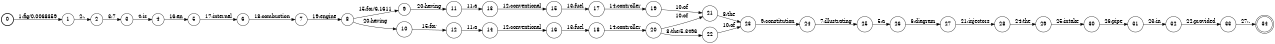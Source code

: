 digraph FST {
rankdir = LR;
size = "8.5,11";
label = "";
center = 1;
orientation = Portrait;
ranksep = "0.4";
nodesep = "0.25";
0 [label = "0", shape = circle, style = bold, fontsize = 14]
	0 -> 1 [label = "1:fig/0.0068359", fontsize = 14];
1 [label = "1", shape = circle, style = solid, fontsize = 14]
	1 -> 2 [label = "2:.", fontsize = 14];
2 [label = "2", shape = circle, style = solid, fontsize = 14]
	2 -> 3 [label = "3:7", fontsize = 14];
3 [label = "3", shape = circle, style = solid, fontsize = 14]
	3 -> 4 [label = "4:is", fontsize = 14];
4 [label = "4", shape = circle, style = solid, fontsize = 14]
	4 -> 5 [label = "16:an", fontsize = 14];
5 [label = "5", shape = circle, style = solid, fontsize = 14]
	5 -> 6 [label = "17:internal", fontsize = 14];
6 [label = "6", shape = circle, style = solid, fontsize = 14]
	6 -> 7 [label = "18:combustion", fontsize = 14];
7 [label = "7", shape = circle, style = solid, fontsize = 14]
	7 -> 8 [label = "19:engine", fontsize = 14];
8 [label = "8", shape = circle, style = solid, fontsize = 14]
	8 -> 9 [label = "15:for/6.1611", fontsize = 14];
	8 -> 10 [label = "20:having", fontsize = 14];
9 [label = "9", shape = circle, style = solid, fontsize = 14]
	9 -> 11 [label = "20:having", fontsize = 14];
10 [label = "10", shape = circle, style = solid, fontsize = 14]
	10 -> 12 [label = "15:for", fontsize = 14];
11 [label = "11", shape = circle, style = solid, fontsize = 14]
	11 -> 13 [label = "11:a", fontsize = 14];
12 [label = "12", shape = circle, style = solid, fontsize = 14]
	12 -> 14 [label = "11:a", fontsize = 14];
13 [label = "13", shape = circle, style = solid, fontsize = 14]
	13 -> 15 [label = "12:conventional", fontsize = 14];
14 [label = "14", shape = circle, style = solid, fontsize = 14]
	14 -> 16 [label = "12:conventional", fontsize = 14];
15 [label = "15", shape = circle, style = solid, fontsize = 14]
	15 -> 17 [label = "13:fuel", fontsize = 14];
16 [label = "16", shape = circle, style = solid, fontsize = 14]
	16 -> 18 [label = "13:fuel", fontsize = 14];
17 [label = "17", shape = circle, style = solid, fontsize = 14]
	17 -> 19 [label = "14:controller", fontsize = 14];
18 [label = "18", shape = circle, style = solid, fontsize = 14]
	18 -> 20 [label = "14:controller", fontsize = 14];
19 [label = "19", shape = circle, style = solid, fontsize = 14]
	19 -> 21 [label = "10:of", fontsize = 14];
20 [label = "20", shape = circle, style = solid, fontsize = 14]
	20 -> 22 [label = "8:the/5.3496", fontsize = 14];
	20 -> 21 [label = "10:of", fontsize = 14];
21 [label = "21", shape = circle, style = solid, fontsize = 14]
	21 -> 23 [label = "8:the", fontsize = 14];
22 [label = "22", shape = circle, style = solid, fontsize = 14]
	22 -> 23 [label = "10:of", fontsize = 14];
23 [label = "23", shape = circle, style = solid, fontsize = 14]
	23 -> 24 [label = "9:constitution", fontsize = 14];
24 [label = "24", shape = circle, style = solid, fontsize = 14]
	24 -> 25 [label = "7:illustrating", fontsize = 14];
25 [label = "25", shape = circle, style = solid, fontsize = 14]
	25 -> 26 [label = "5:a", fontsize = 14];
26 [label = "26", shape = circle, style = solid, fontsize = 14]
	26 -> 27 [label = "6:diagram", fontsize = 14];
27 [label = "27", shape = circle, style = solid, fontsize = 14]
	27 -> 28 [label = "21:injectors", fontsize = 14];
28 [label = "28", shape = circle, style = solid, fontsize = 14]
	28 -> 29 [label = "24:the", fontsize = 14];
29 [label = "29", shape = circle, style = solid, fontsize = 14]
	29 -> 30 [label = "25:intake", fontsize = 14];
30 [label = "30", shape = circle, style = solid, fontsize = 14]
	30 -> 31 [label = "26:pipe", fontsize = 14];
31 [label = "31", shape = circle, style = solid, fontsize = 14]
	31 -> 32 [label = "23:in", fontsize = 14];
32 [label = "32", shape = circle, style = solid, fontsize = 14]
	32 -> 33 [label = "22:provided", fontsize = 14];
33 [label = "33", shape = circle, style = solid, fontsize = 14]
	33 -> 34 [label = "27:.", fontsize = 14];
34 [label = "34", shape = doublecircle, style = solid, fontsize = 14]
}
